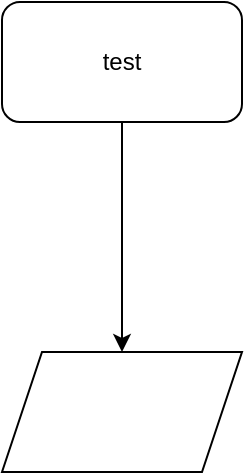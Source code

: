 <mxfile version="15.9.6" type="github">
  <diagram id="V01d1z3hneFvtKXV2mhT" name="第 1 页">
    <mxGraphModel dx="1550" dy="867" grid="1" gridSize="10" guides="1" tooltips="1" connect="1" arrows="1" fold="1" page="1" pageScale="1" pageWidth="827" pageHeight="1169" math="0" shadow="0">
      <root>
        <mxCell id="0" />
        <mxCell id="1" parent="0" />
        <mxCell id="znf_efBz34Ibon_MWLEj-3" style="edgeStyle=orthogonalEdgeStyle;rounded=0;orthogonalLoop=1;jettySize=auto;html=1;exitX=0.5;exitY=1;exitDx=0;exitDy=0;entryX=0.5;entryY=0;entryDx=0;entryDy=0;" edge="1" parent="1" source="znf_efBz34Ibon_MWLEj-1" target="znf_efBz34Ibon_MWLEj-2">
          <mxGeometry relative="1" as="geometry" />
        </mxCell>
        <mxCell id="znf_efBz34Ibon_MWLEj-1" value="test&lt;br&gt;" style="rounded=1;whiteSpace=wrap;html=1;" vertex="1" parent="1">
          <mxGeometry x="350" y="410" width="120" height="60" as="geometry" />
        </mxCell>
        <mxCell id="znf_efBz34Ibon_MWLEj-2" value="" style="shape=parallelogram;perimeter=parallelogramPerimeter;whiteSpace=wrap;html=1;fixedSize=1;" vertex="1" parent="1">
          <mxGeometry x="350" y="585" width="120" height="60" as="geometry" />
        </mxCell>
      </root>
    </mxGraphModel>
  </diagram>
</mxfile>
